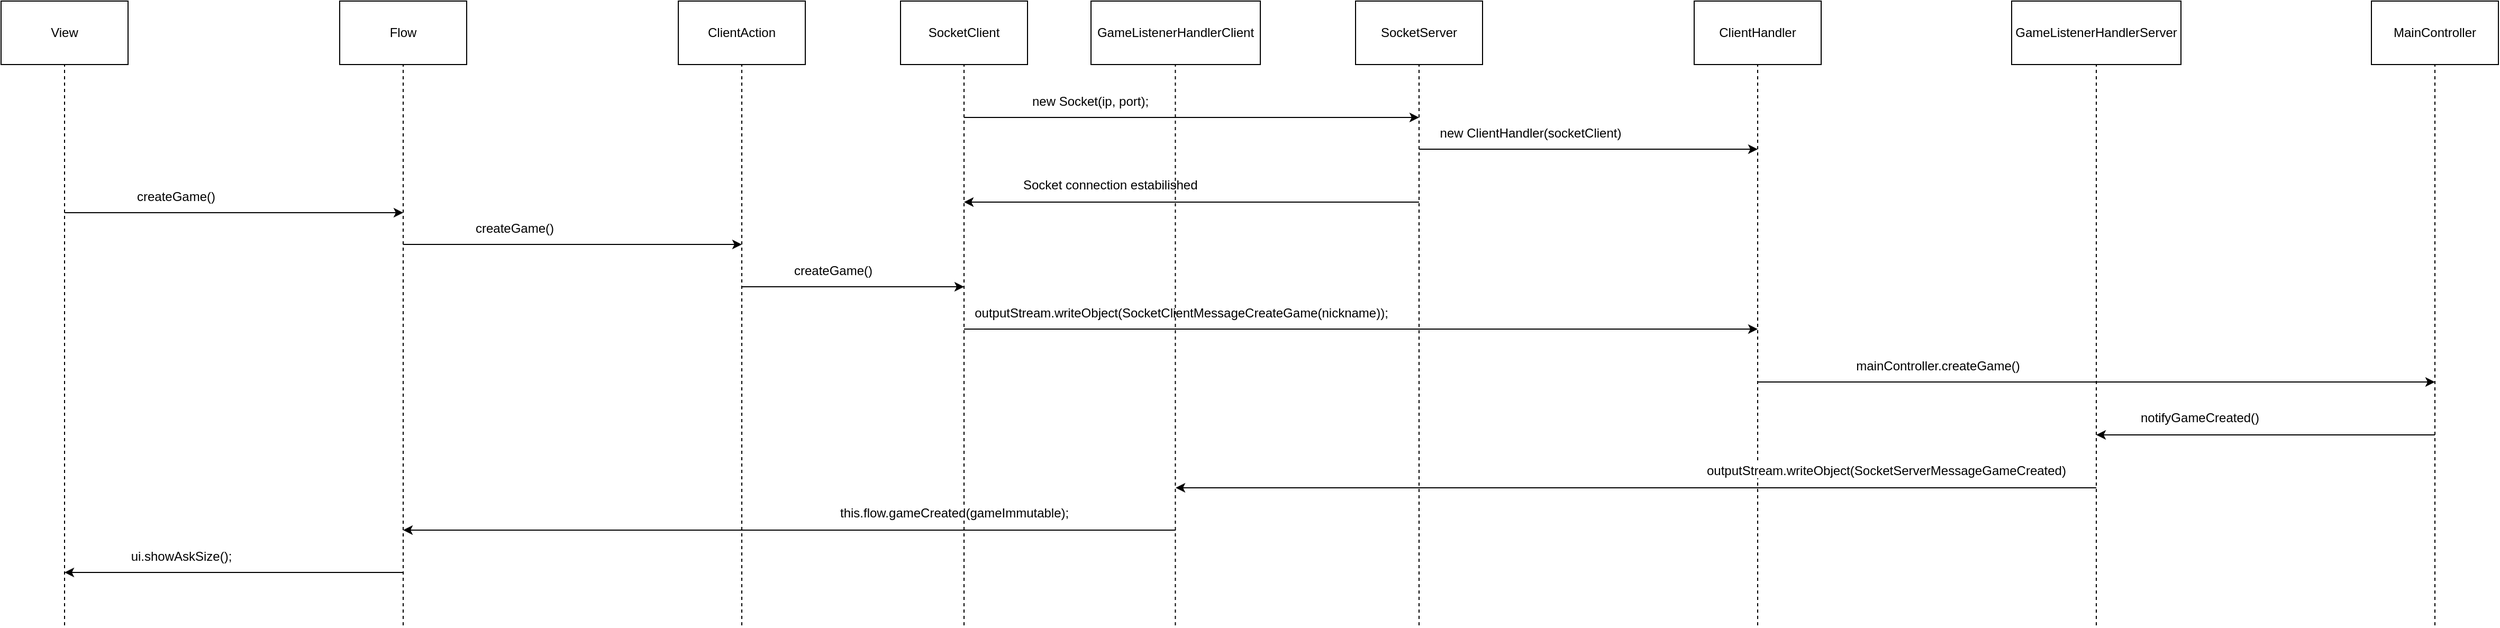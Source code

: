 <mxfile version="24.6.1" type="device">
  <diagram name="Page-1" id="c4acf3e9-155e-7222-9cf6-157b1a14988f">
    <mxGraphModel dx="2474" dy="1596" grid="1" gridSize="10" guides="1" tooltips="1" connect="1" arrows="1" fold="1" page="0" pageScale="1" pageWidth="850" pageHeight="1100" background="none" math="0" shadow="0">
      <root>
        <mxCell id="0" />
        <mxCell id="1" parent="0" />
        <mxCell id="llA4f7fQAt1YEl44_TQz-4" value="" style="endArrow=none;dashed=1;html=1;rounded=0;" edge="1" parent="1" target="llA4f7fQAt1YEl44_TQz-5">
          <mxGeometry width="50" height="50" relative="1" as="geometry">
            <mxPoint x="-40" y="190" as="sourcePoint" />
            <mxPoint x="-40" y="-370" as="targetPoint" />
          </mxGeometry>
        </mxCell>
        <mxCell id="llA4f7fQAt1YEl44_TQz-5" value="View" style="rounded=0;whiteSpace=wrap;html=1;" vertex="1" parent="1">
          <mxGeometry x="-100" y="-400" width="120" height="60" as="geometry" />
        </mxCell>
        <mxCell id="llA4f7fQAt1YEl44_TQz-6" value="" style="endArrow=none;dashed=1;html=1;rounded=0;" edge="1" parent="1" target="llA4f7fQAt1YEl44_TQz-7">
          <mxGeometry width="50" height="50" relative="1" as="geometry">
            <mxPoint x="600" y="190" as="sourcePoint" />
            <mxPoint x="600" y="-370" as="targetPoint" />
          </mxGeometry>
        </mxCell>
        <mxCell id="llA4f7fQAt1YEl44_TQz-7" value="ClientAction" style="rounded=0;whiteSpace=wrap;html=1;" vertex="1" parent="1">
          <mxGeometry x="540" y="-400" width="120" height="60" as="geometry" />
        </mxCell>
        <mxCell id="llA4f7fQAt1YEl44_TQz-8" value="" style="endArrow=none;dashed=1;html=1;rounded=0;" edge="1" target="llA4f7fQAt1YEl44_TQz-9" parent="1">
          <mxGeometry width="50" height="50" relative="1" as="geometry">
            <mxPoint x="280" y="190" as="sourcePoint" />
            <mxPoint x="280" y="-370" as="targetPoint" />
          </mxGeometry>
        </mxCell>
        <mxCell id="llA4f7fQAt1YEl44_TQz-9" value="Flow" style="rounded=0;whiteSpace=wrap;html=1;" vertex="1" parent="1">
          <mxGeometry x="220" y="-400" width="120" height="60" as="geometry" />
        </mxCell>
        <mxCell id="llA4f7fQAt1YEl44_TQz-11" value="" style="endArrow=none;dashed=1;html=1;rounded=0;" edge="1" parent="1" target="llA4f7fQAt1YEl44_TQz-12">
          <mxGeometry width="50" height="50" relative="1" as="geometry">
            <mxPoint x="810" y="190" as="sourcePoint" />
            <mxPoint x="920" y="-370" as="targetPoint" />
          </mxGeometry>
        </mxCell>
        <mxCell id="llA4f7fQAt1YEl44_TQz-12" value="SocketClient" style="rounded=0;whiteSpace=wrap;html=1;" vertex="1" parent="1">
          <mxGeometry x="750" y="-400" width="120" height="60" as="geometry" />
        </mxCell>
        <mxCell id="llA4f7fQAt1YEl44_TQz-13" value="" style="endArrow=none;dashed=1;html=1;rounded=0;" edge="1" parent="1" target="llA4f7fQAt1YEl44_TQz-14">
          <mxGeometry width="50" height="50" relative="1" as="geometry">
            <mxPoint x="1560" y="190" as="sourcePoint" />
            <mxPoint x="1560" y="-370" as="targetPoint" />
          </mxGeometry>
        </mxCell>
        <mxCell id="llA4f7fQAt1YEl44_TQz-14" value="ClientHandler" style="rounded=0;whiteSpace=wrap;html=1;" vertex="1" parent="1">
          <mxGeometry x="1500" y="-400" width="120" height="60" as="geometry" />
        </mxCell>
        <mxCell id="llA4f7fQAt1YEl44_TQz-15" value="" style="endArrow=none;dashed=1;html=1;rounded=0;" edge="1" parent="1" target="llA4f7fQAt1YEl44_TQz-16">
          <mxGeometry width="50" height="50" relative="1" as="geometry">
            <mxPoint x="1240" y="190" as="sourcePoint" />
            <mxPoint x="1240" y="-370" as="targetPoint" />
          </mxGeometry>
        </mxCell>
        <mxCell id="llA4f7fQAt1YEl44_TQz-16" value="SocketServer" style="rounded=0;whiteSpace=wrap;html=1;" vertex="1" parent="1">
          <mxGeometry x="1180" y="-400" width="120" height="60" as="geometry" />
        </mxCell>
        <mxCell id="llA4f7fQAt1YEl44_TQz-17" value="" style="endArrow=none;dashed=1;html=1;rounded=0;" edge="1" parent="1" target="llA4f7fQAt1YEl44_TQz-18">
          <mxGeometry width="50" height="50" relative="1" as="geometry">
            <mxPoint x="1880" y="190" as="sourcePoint" />
            <mxPoint x="1880" y="-370" as="targetPoint" />
          </mxGeometry>
        </mxCell>
        <mxCell id="llA4f7fQAt1YEl44_TQz-18" value="GameListenerHandlerServer" style="rounded=0;whiteSpace=wrap;html=1;" vertex="1" parent="1">
          <mxGeometry x="1800" y="-400" width="160" height="60" as="geometry" />
        </mxCell>
        <mxCell id="llA4f7fQAt1YEl44_TQz-19" value="" style="endArrow=none;dashed=1;html=1;rounded=0;" edge="1" parent="1" target="llA4f7fQAt1YEl44_TQz-20">
          <mxGeometry width="50" height="50" relative="1" as="geometry">
            <mxPoint x="2200" y="190" as="sourcePoint" />
            <mxPoint x="2200" y="-370" as="targetPoint" />
          </mxGeometry>
        </mxCell>
        <mxCell id="llA4f7fQAt1YEl44_TQz-20" value="MainController" style="rounded=0;whiteSpace=wrap;html=1;" vertex="1" parent="1">
          <mxGeometry x="2140" y="-400" width="120" height="60" as="geometry" />
        </mxCell>
        <mxCell id="llA4f7fQAt1YEl44_TQz-25" value="" style="group" vertex="1" connectable="0" parent="1">
          <mxGeometry x="810" y="-320" width="430" height="30" as="geometry" />
        </mxCell>
        <mxCell id="llA4f7fQAt1YEl44_TQz-23" value="" style="endArrow=classic;html=1;rounded=0;" edge="1" parent="llA4f7fQAt1YEl44_TQz-25">
          <mxGeometry width="50" height="50" relative="1" as="geometry">
            <mxPoint y="30" as="sourcePoint" />
            <mxPoint x="430" y="30" as="targetPoint" />
          </mxGeometry>
        </mxCell>
        <mxCell id="llA4f7fQAt1YEl44_TQz-24" value="new Socket(ip, port);" style="text;html=1;align=center;verticalAlign=middle;resizable=0;points=[];autosize=1;strokeColor=none;fillColor=none;" vertex="1" parent="llA4f7fQAt1YEl44_TQz-25">
          <mxGeometry x="53.75" width="130" height="30" as="geometry" />
        </mxCell>
        <mxCell id="llA4f7fQAt1YEl44_TQz-31" value="" style="group" vertex="1" connectable="0" parent="1">
          <mxGeometry x="1880" y="-20" width="320" height="40" as="geometry" />
        </mxCell>
        <mxCell id="llA4f7fQAt1YEl44_TQz-29" value="" style="endArrow=classic;html=1;rounded=0;" edge="1" parent="llA4f7fQAt1YEl44_TQz-31">
          <mxGeometry width="50" height="50" relative="1" as="geometry">
            <mxPoint x="320" y="30" as="sourcePoint" />
            <mxPoint y="30" as="targetPoint" />
          </mxGeometry>
        </mxCell>
        <mxCell id="llA4f7fQAt1YEl44_TQz-30" value="&lt;span style=&quot;color: rgb(0, 0, 0); font-family: Helvetica; font-size: 12px; font-style: normal; font-variant-ligatures: normal; font-variant-caps: normal; font-weight: 400; letter-spacing: normal; orphans: 2; text-align: center; text-indent: 0px; text-transform: none; widows: 2; word-spacing: 0px; -webkit-text-stroke-width: 0px; white-space: nowrap; background-color: rgb(255, 255, 255); text-decoration-thickness: initial; text-decoration-style: initial; text-decoration-color: initial; display: inline !important; float: none;&quot;&gt;notifyGameCreated()&lt;/span&gt;" style="text;whiteSpace=wrap;html=1;" vertex="1" parent="llA4f7fQAt1YEl44_TQz-31">
          <mxGeometry x="40" width="140" height="40" as="geometry" />
        </mxCell>
        <mxCell id="llA4f7fQAt1YEl44_TQz-32" value="" style="group" vertex="1" connectable="0" parent="1">
          <mxGeometry x="1240" y="-290" width="320" height="30" as="geometry" />
        </mxCell>
        <mxCell id="llA4f7fQAt1YEl44_TQz-33" value="" style="endArrow=classic;html=1;rounded=0;" edge="1" parent="llA4f7fQAt1YEl44_TQz-32">
          <mxGeometry width="50" height="50" relative="1" as="geometry">
            <mxPoint y="30" as="sourcePoint" />
            <mxPoint x="320" y="30" as="targetPoint" />
          </mxGeometry>
        </mxCell>
        <mxCell id="llA4f7fQAt1YEl44_TQz-34" value="new ClientHandler(socketClient)" style="text;html=1;align=center;verticalAlign=middle;resizable=0;points=[];autosize=1;strokeColor=none;fillColor=none;" vertex="1" parent="llA4f7fQAt1YEl44_TQz-32">
          <mxGeometry x="10" width="190" height="30" as="geometry" />
        </mxCell>
        <mxCell id="llA4f7fQAt1YEl44_TQz-40" value="" style="group" vertex="1" connectable="0" parent="1">
          <mxGeometry x="810" y="-120" width="750" height="30" as="geometry" />
        </mxCell>
        <mxCell id="llA4f7fQAt1YEl44_TQz-41" value="" style="endArrow=classic;html=1;rounded=0;" edge="1" parent="llA4f7fQAt1YEl44_TQz-40">
          <mxGeometry width="50" height="50" relative="1" as="geometry">
            <mxPoint y="30" as="sourcePoint" />
            <mxPoint x="750" y="30" as="targetPoint" />
          </mxGeometry>
        </mxCell>
        <mxCell id="llA4f7fQAt1YEl44_TQz-42" value="&lt;font style=&quot;font-size: 12px;&quot;&gt;outputStream.writeObject(SocketClientMessageCreateGame(nickname));&lt;/font&gt;" style="text;html=1;align=center;verticalAlign=middle;resizable=0;points=[];autosize=1;strokeColor=none;fillColor=none;" vertex="1" parent="llA4f7fQAt1YEl44_TQz-40">
          <mxGeometry width="410" height="30" as="geometry" />
        </mxCell>
        <mxCell id="llA4f7fQAt1YEl44_TQz-43" value="" style="group" vertex="1" connectable="0" parent="1">
          <mxGeometry x="1560" y="-70" width="640" height="30" as="geometry" />
        </mxCell>
        <mxCell id="llA4f7fQAt1YEl44_TQz-44" value="" style="endArrow=classic;html=1;rounded=0;" edge="1" parent="llA4f7fQAt1YEl44_TQz-43">
          <mxGeometry width="50" height="50" relative="1" as="geometry">
            <mxPoint y="30" as="sourcePoint" />
            <mxPoint x="640" y="30" as="targetPoint" />
          </mxGeometry>
        </mxCell>
        <mxCell id="llA4f7fQAt1YEl44_TQz-45" value="mainController.createGame()" style="text;html=1;align=center;verticalAlign=middle;resizable=0;points=[];autosize=1;strokeColor=none;fillColor=none;" vertex="1" parent="llA4f7fQAt1YEl44_TQz-43">
          <mxGeometry x="80" width="180" height="30" as="geometry" />
        </mxCell>
        <mxCell id="llA4f7fQAt1YEl44_TQz-54" value="" style="group" vertex="1" connectable="0" parent="1">
          <mxGeometry x="810" y="-240" width="430" height="40" as="geometry" />
        </mxCell>
        <mxCell id="llA4f7fQAt1YEl44_TQz-55" value="" style="endArrow=classic;html=1;rounded=0;" edge="1" parent="llA4f7fQAt1YEl44_TQz-54">
          <mxGeometry width="50" height="50" relative="1" as="geometry">
            <mxPoint x="430" y="30" as="sourcePoint" />
            <mxPoint y="30" as="targetPoint" />
          </mxGeometry>
        </mxCell>
        <mxCell id="llA4f7fQAt1YEl44_TQz-56" value="&lt;span style=&quot;color: rgb(0, 0, 0); font-family: Helvetica; font-size: 12px; font-style: normal; font-variant-ligatures: normal; font-variant-caps: normal; font-weight: 400; letter-spacing: normal; orphans: 2; text-align: center; text-indent: 0px; text-transform: none; widows: 2; word-spacing: 0px; -webkit-text-stroke-width: 0px; white-space: nowrap; background-color: rgb(255, 255, 255); text-decoration-thickness: initial; text-decoration-style: initial; text-decoration-color: initial; display: inline !important; float: none;&quot;&gt;Socket connection estabilished&lt;/span&gt;" style="text;whiteSpace=wrap;html=1;" vertex="1" parent="llA4f7fQAt1YEl44_TQz-54">
          <mxGeometry x="53.75" width="188.125" height="40" as="geometry" />
        </mxCell>
        <mxCell id="llA4f7fQAt1YEl44_TQz-58" value="" style="group" vertex="1" connectable="0" parent="1">
          <mxGeometry x="1010" y="30" width="870" height="40" as="geometry" />
        </mxCell>
        <mxCell id="llA4f7fQAt1YEl44_TQz-59" value="" style="endArrow=classic;html=1;rounded=0;" edge="1" parent="llA4f7fQAt1YEl44_TQz-58">
          <mxGeometry width="50" height="50" relative="1" as="geometry">
            <mxPoint x="870.0" y="30" as="sourcePoint" />
            <mxPoint y="30" as="targetPoint" />
          </mxGeometry>
        </mxCell>
        <mxCell id="llA4f7fQAt1YEl44_TQz-60" value="&lt;span style=&quot;color: rgb(0, 0, 0); font-family: Helvetica; font-size: 12px; font-style: normal; font-variant-ligatures: normal; font-variant-caps: normal; font-weight: 400; letter-spacing: normal; orphans: 2; text-align: center; text-indent: 0px; text-transform: none; widows: 2; word-spacing: 0px; -webkit-text-stroke-width: 0px; white-space: nowrap; background-color: rgb(255, 255, 255); text-decoration-thickness: initial; text-decoration-style: initial; text-decoration-color: initial; display: inline !important; float: none;&quot;&gt;outputStream.writeObject(SocketServerMessageGameCreated)&lt;/span&gt;" style="text;whiteSpace=wrap;html=1;" vertex="1" parent="llA4f7fQAt1YEl44_TQz-58">
          <mxGeometry x="500.002" width="380.625" height="40" as="geometry" />
        </mxCell>
        <mxCell id="llA4f7fQAt1YEl44_TQz-61" value="" style="group" vertex="1" connectable="0" parent="1">
          <mxGeometry x="-40" y="-230" width="320" height="30" as="geometry" />
        </mxCell>
        <mxCell id="llA4f7fQAt1YEl44_TQz-62" value="" style="endArrow=classic;html=1;rounded=0;" edge="1" parent="llA4f7fQAt1YEl44_TQz-61">
          <mxGeometry width="50" height="50" relative="1" as="geometry">
            <mxPoint y="30" as="sourcePoint" />
            <mxPoint x="320" y="30" as="targetPoint" />
          </mxGeometry>
        </mxCell>
        <mxCell id="llA4f7fQAt1YEl44_TQz-63" value="createGame()" style="text;html=1;align=center;verticalAlign=middle;resizable=0;points=[];autosize=1;strokeColor=none;fillColor=none;" vertex="1" parent="llA4f7fQAt1YEl44_TQz-61">
          <mxGeometry x="55" width="100" height="30" as="geometry" />
        </mxCell>
        <mxCell id="llA4f7fQAt1YEl44_TQz-64" value="" style="group" vertex="1" connectable="0" parent="1">
          <mxGeometry x="280" y="-200" width="320" height="30" as="geometry" />
        </mxCell>
        <mxCell id="llA4f7fQAt1YEl44_TQz-65" value="" style="endArrow=classic;html=1;rounded=0;" edge="1" parent="llA4f7fQAt1YEl44_TQz-64">
          <mxGeometry width="50" height="50" relative="1" as="geometry">
            <mxPoint y="30" as="sourcePoint" />
            <mxPoint x="320" y="30" as="targetPoint" />
          </mxGeometry>
        </mxCell>
        <mxCell id="llA4f7fQAt1YEl44_TQz-66" value="createGame()" style="text;html=1;align=center;verticalAlign=middle;resizable=0;points=[];autosize=1;strokeColor=none;fillColor=none;" vertex="1" parent="llA4f7fQAt1YEl44_TQz-64">
          <mxGeometry x="55" width="100" height="30" as="geometry" />
        </mxCell>
        <mxCell id="llA4f7fQAt1YEl44_TQz-67" value="" style="group" vertex="1" connectable="0" parent="1">
          <mxGeometry x="600" y="-160" width="210" height="30" as="geometry" />
        </mxCell>
        <mxCell id="llA4f7fQAt1YEl44_TQz-68" value="" style="endArrow=classic;html=1;rounded=0;" edge="1" parent="llA4f7fQAt1YEl44_TQz-67">
          <mxGeometry width="50" height="50" relative="1" as="geometry">
            <mxPoint y="30" as="sourcePoint" />
            <mxPoint x="210" y="30" as="targetPoint" />
          </mxGeometry>
        </mxCell>
        <mxCell id="llA4f7fQAt1YEl44_TQz-69" value="createGame()" style="text;html=1;align=center;verticalAlign=middle;resizable=0;points=[];autosize=1;strokeColor=none;fillColor=none;" vertex="1" parent="llA4f7fQAt1YEl44_TQz-67">
          <mxGeometry x="36.094" width="100" height="30" as="geometry" />
        </mxCell>
        <mxCell id="llA4f7fQAt1YEl44_TQz-75" value="GameListenerHandlerClient" style="rounded=0;whiteSpace=wrap;html=1;" vertex="1" parent="1">
          <mxGeometry x="930" y="-400" width="160" height="60" as="geometry" />
        </mxCell>
        <mxCell id="llA4f7fQAt1YEl44_TQz-76" value="" style="endArrow=none;dashed=1;html=1;rounded=0;" edge="1" parent="1">
          <mxGeometry width="50" height="50" relative="1" as="geometry">
            <mxPoint x="1009.716" y="190" as="sourcePoint" />
            <mxPoint x="1009.716" y="-340" as="targetPoint" />
          </mxGeometry>
        </mxCell>
        <mxCell id="llA4f7fQAt1YEl44_TQz-77" value="" style="group" vertex="1" connectable="0" parent="1">
          <mxGeometry x="280" y="70" width="730" height="40" as="geometry" />
        </mxCell>
        <mxCell id="llA4f7fQAt1YEl44_TQz-78" value="" style="endArrow=classic;html=1;rounded=0;" edge="1" parent="llA4f7fQAt1YEl44_TQz-77">
          <mxGeometry width="50" height="50" relative="1" as="geometry">
            <mxPoint x="730.0" y="30" as="sourcePoint" />
            <mxPoint y="30" as="targetPoint" />
          </mxGeometry>
        </mxCell>
        <mxCell id="llA4f7fQAt1YEl44_TQz-79" value="&lt;span style=&quot;color: rgb(0, 0, 0); font-family: Helvetica; font-size: 12px; font-style: normal; font-variant-ligatures: normal; font-variant-caps: normal; font-weight: 400; letter-spacing: normal; orphans: 2; text-align: center; text-indent: 0px; text-transform: none; widows: 2; word-spacing: 0px; -webkit-text-stroke-width: 0px; white-space: nowrap; background-color: rgb(255, 255, 255); text-decoration-thickness: initial; text-decoration-style: initial; text-decoration-color: initial; display: inline !important; float: none;&quot;&gt;this.flow.gameCreated(gameImmutable);&lt;/span&gt;" style="text;whiteSpace=wrap;html=1;" vertex="1" parent="llA4f7fQAt1YEl44_TQz-77">
          <mxGeometry x="410.623" width="319.375" height="40" as="geometry" />
        </mxCell>
        <mxCell id="llA4f7fQAt1YEl44_TQz-80" value="" style="group" vertex="1" connectable="0" parent="1">
          <mxGeometry x="-40" y="110" width="320" height="40" as="geometry" />
        </mxCell>
        <mxCell id="llA4f7fQAt1YEl44_TQz-81" value="" style="endArrow=classic;html=1;rounded=0;" edge="1" parent="llA4f7fQAt1YEl44_TQz-80">
          <mxGeometry width="50" height="50" relative="1" as="geometry">
            <mxPoint x="320" y="30" as="sourcePoint" />
            <mxPoint y="30" as="targetPoint" />
          </mxGeometry>
        </mxCell>
        <mxCell id="llA4f7fQAt1YEl44_TQz-83" value="ui.showAskSize();" style="text;html=1;align=center;verticalAlign=middle;resizable=0;points=[];autosize=1;strokeColor=none;fillColor=none;" vertex="1" parent="llA4f7fQAt1YEl44_TQz-80">
          <mxGeometry x="50" width="120" height="30" as="geometry" />
        </mxCell>
      </root>
    </mxGraphModel>
  </diagram>
</mxfile>
